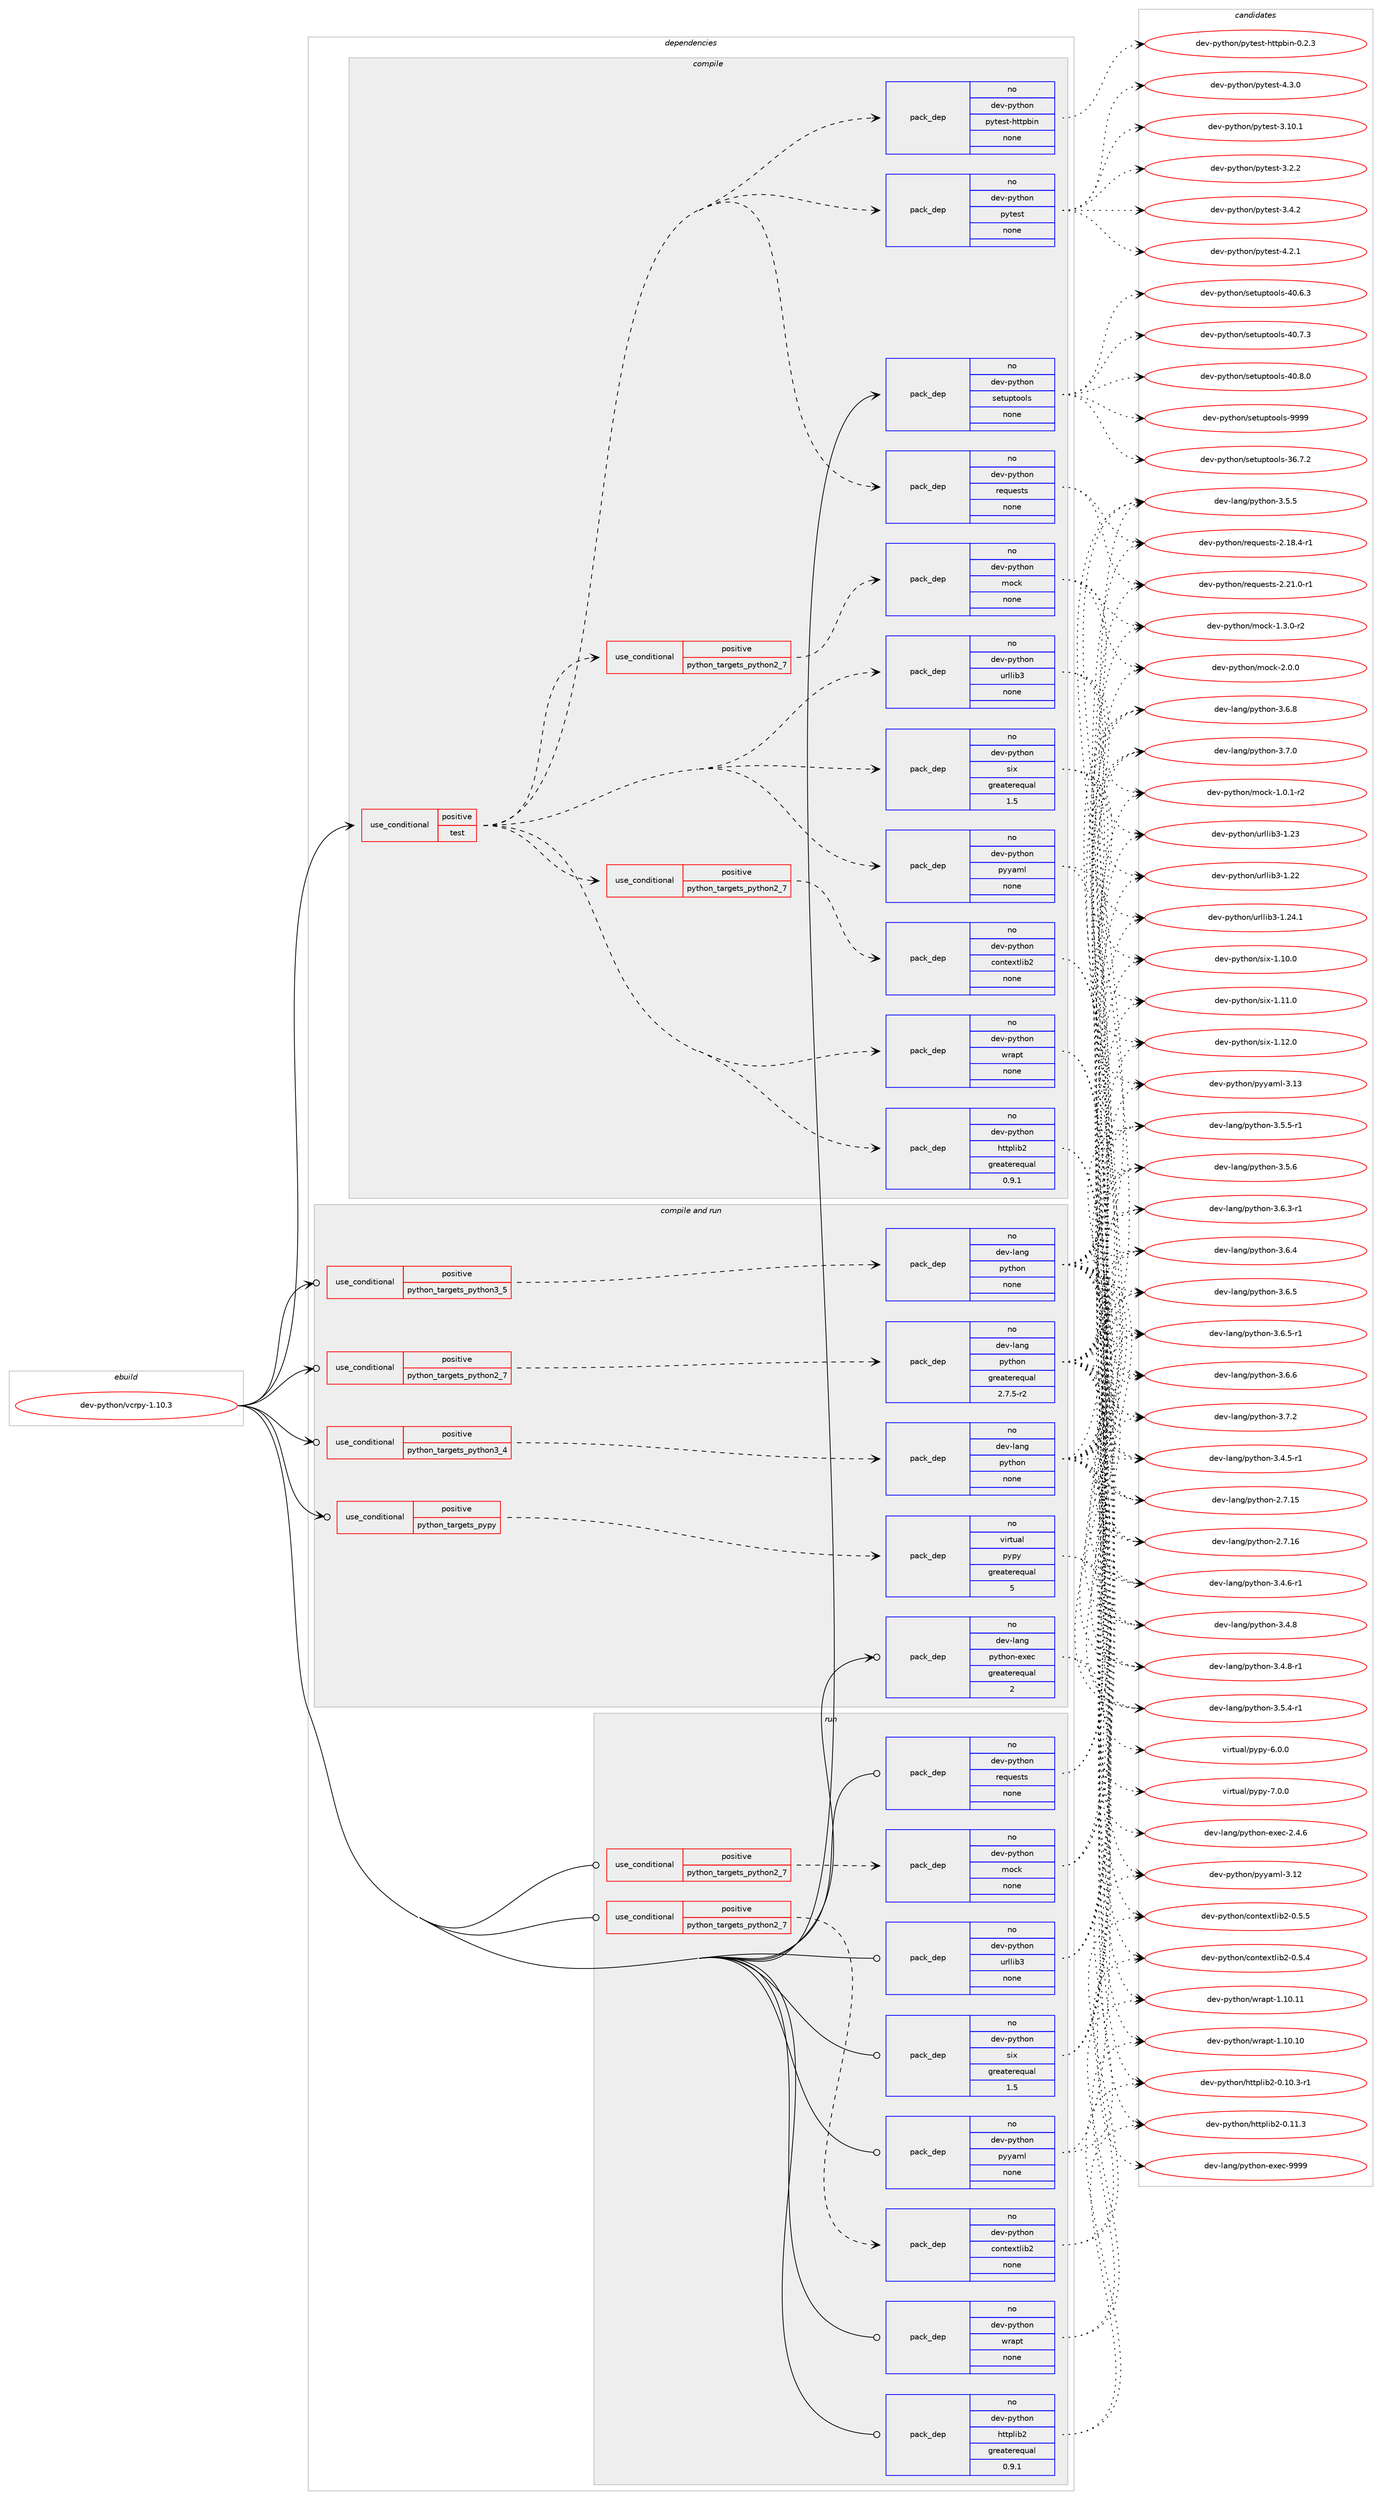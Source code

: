 digraph prolog {

# *************
# Graph options
# *************

newrank=true;
concentrate=true;
compound=true;
graph [rankdir=LR,fontname=Helvetica,fontsize=10,ranksep=1.5];#, ranksep=2.5, nodesep=0.2];
edge  [arrowhead=vee];
node  [fontname=Helvetica,fontsize=10];

# **********
# The ebuild
# **********

subgraph cluster_leftcol {
color=gray;
rank=same;
label=<<i>ebuild</i>>;
id [label="dev-python/vcrpy-1.10.3", color=red, width=4, href="../dev-python/vcrpy-1.10.3.svg"];
}

# ****************
# The dependencies
# ****************

subgraph cluster_midcol {
color=gray;
label=<<i>dependencies</i>>;
subgraph cluster_compile {
fillcolor="#eeeeee";
style=filled;
label=<<i>compile</i>>;
subgraph cond386367 {
dependency1446626 [label=<<TABLE BORDER="0" CELLBORDER="1" CELLSPACING="0" CELLPADDING="4"><TR><TD ROWSPAN="3" CELLPADDING="10">use_conditional</TD></TR><TR><TD>positive</TD></TR><TR><TD>test</TD></TR></TABLE>>, shape=none, color=red];
subgraph pack1036890 {
dependency1446627 [label=<<TABLE BORDER="0" CELLBORDER="1" CELLSPACING="0" CELLPADDING="4" WIDTH="220"><TR><TD ROWSPAN="6" CELLPADDING="30">pack_dep</TD></TR><TR><TD WIDTH="110">no</TD></TR><TR><TD>dev-python</TD></TR><TR><TD>httplib2</TD></TR><TR><TD>greaterequal</TD></TR><TR><TD>0.9.1</TD></TR></TABLE>>, shape=none, color=blue];
}
dependency1446626:e -> dependency1446627:w [weight=20,style="dashed",arrowhead="vee"];
subgraph pack1036891 {
dependency1446628 [label=<<TABLE BORDER="0" CELLBORDER="1" CELLSPACING="0" CELLPADDING="4" WIDTH="220"><TR><TD ROWSPAN="6" CELLPADDING="30">pack_dep</TD></TR><TR><TD WIDTH="110">no</TD></TR><TR><TD>dev-python</TD></TR><TR><TD>pyyaml</TD></TR><TR><TD>none</TD></TR><TR><TD></TD></TR></TABLE>>, shape=none, color=blue];
}
dependency1446626:e -> dependency1446628:w [weight=20,style="dashed",arrowhead="vee"];
subgraph pack1036892 {
dependency1446629 [label=<<TABLE BORDER="0" CELLBORDER="1" CELLSPACING="0" CELLPADDING="4" WIDTH="220"><TR><TD ROWSPAN="6" CELLPADDING="30">pack_dep</TD></TR><TR><TD WIDTH="110">no</TD></TR><TR><TD>dev-python</TD></TR><TR><TD>requests</TD></TR><TR><TD>none</TD></TR><TR><TD></TD></TR></TABLE>>, shape=none, color=blue];
}
dependency1446626:e -> dependency1446629:w [weight=20,style="dashed",arrowhead="vee"];
subgraph pack1036893 {
dependency1446630 [label=<<TABLE BORDER="0" CELLBORDER="1" CELLSPACING="0" CELLPADDING="4" WIDTH="220"><TR><TD ROWSPAN="6" CELLPADDING="30">pack_dep</TD></TR><TR><TD WIDTH="110">no</TD></TR><TR><TD>dev-python</TD></TR><TR><TD>six</TD></TR><TR><TD>greaterequal</TD></TR><TR><TD>1.5</TD></TR></TABLE>>, shape=none, color=blue];
}
dependency1446626:e -> dependency1446630:w [weight=20,style="dashed",arrowhead="vee"];
subgraph pack1036894 {
dependency1446631 [label=<<TABLE BORDER="0" CELLBORDER="1" CELLSPACING="0" CELLPADDING="4" WIDTH="220"><TR><TD ROWSPAN="6" CELLPADDING="30">pack_dep</TD></TR><TR><TD WIDTH="110">no</TD></TR><TR><TD>dev-python</TD></TR><TR><TD>urllib3</TD></TR><TR><TD>none</TD></TR><TR><TD></TD></TR></TABLE>>, shape=none, color=blue];
}
dependency1446626:e -> dependency1446631:w [weight=20,style="dashed",arrowhead="vee"];
subgraph pack1036895 {
dependency1446632 [label=<<TABLE BORDER="0" CELLBORDER="1" CELLSPACING="0" CELLPADDING="4" WIDTH="220"><TR><TD ROWSPAN="6" CELLPADDING="30">pack_dep</TD></TR><TR><TD WIDTH="110">no</TD></TR><TR><TD>dev-python</TD></TR><TR><TD>wrapt</TD></TR><TR><TD>none</TD></TR><TR><TD></TD></TR></TABLE>>, shape=none, color=blue];
}
dependency1446626:e -> dependency1446632:w [weight=20,style="dashed",arrowhead="vee"];
subgraph cond386368 {
dependency1446633 [label=<<TABLE BORDER="0" CELLBORDER="1" CELLSPACING="0" CELLPADDING="4"><TR><TD ROWSPAN="3" CELLPADDING="10">use_conditional</TD></TR><TR><TD>positive</TD></TR><TR><TD>python_targets_python2_7</TD></TR></TABLE>>, shape=none, color=red];
subgraph pack1036896 {
dependency1446634 [label=<<TABLE BORDER="0" CELLBORDER="1" CELLSPACING="0" CELLPADDING="4" WIDTH="220"><TR><TD ROWSPAN="6" CELLPADDING="30">pack_dep</TD></TR><TR><TD WIDTH="110">no</TD></TR><TR><TD>dev-python</TD></TR><TR><TD>mock</TD></TR><TR><TD>none</TD></TR><TR><TD></TD></TR></TABLE>>, shape=none, color=blue];
}
dependency1446633:e -> dependency1446634:w [weight=20,style="dashed",arrowhead="vee"];
}
dependency1446626:e -> dependency1446633:w [weight=20,style="dashed",arrowhead="vee"];
subgraph cond386369 {
dependency1446635 [label=<<TABLE BORDER="0" CELLBORDER="1" CELLSPACING="0" CELLPADDING="4"><TR><TD ROWSPAN="3" CELLPADDING="10">use_conditional</TD></TR><TR><TD>positive</TD></TR><TR><TD>python_targets_python2_7</TD></TR></TABLE>>, shape=none, color=red];
subgraph pack1036897 {
dependency1446636 [label=<<TABLE BORDER="0" CELLBORDER="1" CELLSPACING="0" CELLPADDING="4" WIDTH="220"><TR><TD ROWSPAN="6" CELLPADDING="30">pack_dep</TD></TR><TR><TD WIDTH="110">no</TD></TR><TR><TD>dev-python</TD></TR><TR><TD>contextlib2</TD></TR><TR><TD>none</TD></TR><TR><TD></TD></TR></TABLE>>, shape=none, color=blue];
}
dependency1446635:e -> dependency1446636:w [weight=20,style="dashed",arrowhead="vee"];
}
dependency1446626:e -> dependency1446635:w [weight=20,style="dashed",arrowhead="vee"];
subgraph pack1036898 {
dependency1446637 [label=<<TABLE BORDER="0" CELLBORDER="1" CELLSPACING="0" CELLPADDING="4" WIDTH="220"><TR><TD ROWSPAN="6" CELLPADDING="30">pack_dep</TD></TR><TR><TD WIDTH="110">no</TD></TR><TR><TD>dev-python</TD></TR><TR><TD>pytest</TD></TR><TR><TD>none</TD></TR><TR><TD></TD></TR></TABLE>>, shape=none, color=blue];
}
dependency1446626:e -> dependency1446637:w [weight=20,style="dashed",arrowhead="vee"];
subgraph pack1036899 {
dependency1446638 [label=<<TABLE BORDER="0" CELLBORDER="1" CELLSPACING="0" CELLPADDING="4" WIDTH="220"><TR><TD ROWSPAN="6" CELLPADDING="30">pack_dep</TD></TR><TR><TD WIDTH="110">no</TD></TR><TR><TD>dev-python</TD></TR><TR><TD>pytest-httpbin</TD></TR><TR><TD>none</TD></TR><TR><TD></TD></TR></TABLE>>, shape=none, color=blue];
}
dependency1446626:e -> dependency1446638:w [weight=20,style="dashed",arrowhead="vee"];
}
id:e -> dependency1446626:w [weight=20,style="solid",arrowhead="vee"];
subgraph pack1036900 {
dependency1446639 [label=<<TABLE BORDER="0" CELLBORDER="1" CELLSPACING="0" CELLPADDING="4" WIDTH="220"><TR><TD ROWSPAN="6" CELLPADDING="30">pack_dep</TD></TR><TR><TD WIDTH="110">no</TD></TR><TR><TD>dev-python</TD></TR><TR><TD>setuptools</TD></TR><TR><TD>none</TD></TR><TR><TD></TD></TR></TABLE>>, shape=none, color=blue];
}
id:e -> dependency1446639:w [weight=20,style="solid",arrowhead="vee"];
}
subgraph cluster_compileandrun {
fillcolor="#eeeeee";
style=filled;
label=<<i>compile and run</i>>;
subgraph cond386370 {
dependency1446640 [label=<<TABLE BORDER="0" CELLBORDER="1" CELLSPACING="0" CELLPADDING="4"><TR><TD ROWSPAN="3" CELLPADDING="10">use_conditional</TD></TR><TR><TD>positive</TD></TR><TR><TD>python_targets_pypy</TD></TR></TABLE>>, shape=none, color=red];
subgraph pack1036901 {
dependency1446641 [label=<<TABLE BORDER="0" CELLBORDER="1" CELLSPACING="0" CELLPADDING="4" WIDTH="220"><TR><TD ROWSPAN="6" CELLPADDING="30">pack_dep</TD></TR><TR><TD WIDTH="110">no</TD></TR><TR><TD>virtual</TD></TR><TR><TD>pypy</TD></TR><TR><TD>greaterequal</TD></TR><TR><TD>5</TD></TR></TABLE>>, shape=none, color=blue];
}
dependency1446640:e -> dependency1446641:w [weight=20,style="dashed",arrowhead="vee"];
}
id:e -> dependency1446640:w [weight=20,style="solid",arrowhead="odotvee"];
subgraph cond386371 {
dependency1446642 [label=<<TABLE BORDER="0" CELLBORDER="1" CELLSPACING="0" CELLPADDING="4"><TR><TD ROWSPAN="3" CELLPADDING="10">use_conditional</TD></TR><TR><TD>positive</TD></TR><TR><TD>python_targets_python2_7</TD></TR></TABLE>>, shape=none, color=red];
subgraph pack1036902 {
dependency1446643 [label=<<TABLE BORDER="0" CELLBORDER="1" CELLSPACING="0" CELLPADDING="4" WIDTH="220"><TR><TD ROWSPAN="6" CELLPADDING="30">pack_dep</TD></TR><TR><TD WIDTH="110">no</TD></TR><TR><TD>dev-lang</TD></TR><TR><TD>python</TD></TR><TR><TD>greaterequal</TD></TR><TR><TD>2.7.5-r2</TD></TR></TABLE>>, shape=none, color=blue];
}
dependency1446642:e -> dependency1446643:w [weight=20,style="dashed",arrowhead="vee"];
}
id:e -> dependency1446642:w [weight=20,style="solid",arrowhead="odotvee"];
subgraph cond386372 {
dependency1446644 [label=<<TABLE BORDER="0" CELLBORDER="1" CELLSPACING="0" CELLPADDING="4"><TR><TD ROWSPAN="3" CELLPADDING="10">use_conditional</TD></TR><TR><TD>positive</TD></TR><TR><TD>python_targets_python3_4</TD></TR></TABLE>>, shape=none, color=red];
subgraph pack1036903 {
dependency1446645 [label=<<TABLE BORDER="0" CELLBORDER="1" CELLSPACING="0" CELLPADDING="4" WIDTH="220"><TR><TD ROWSPAN="6" CELLPADDING="30">pack_dep</TD></TR><TR><TD WIDTH="110">no</TD></TR><TR><TD>dev-lang</TD></TR><TR><TD>python</TD></TR><TR><TD>none</TD></TR><TR><TD></TD></TR></TABLE>>, shape=none, color=blue];
}
dependency1446644:e -> dependency1446645:w [weight=20,style="dashed",arrowhead="vee"];
}
id:e -> dependency1446644:w [weight=20,style="solid",arrowhead="odotvee"];
subgraph cond386373 {
dependency1446646 [label=<<TABLE BORDER="0" CELLBORDER="1" CELLSPACING="0" CELLPADDING="4"><TR><TD ROWSPAN="3" CELLPADDING="10">use_conditional</TD></TR><TR><TD>positive</TD></TR><TR><TD>python_targets_python3_5</TD></TR></TABLE>>, shape=none, color=red];
subgraph pack1036904 {
dependency1446647 [label=<<TABLE BORDER="0" CELLBORDER="1" CELLSPACING="0" CELLPADDING="4" WIDTH="220"><TR><TD ROWSPAN="6" CELLPADDING="30">pack_dep</TD></TR><TR><TD WIDTH="110">no</TD></TR><TR><TD>dev-lang</TD></TR><TR><TD>python</TD></TR><TR><TD>none</TD></TR><TR><TD></TD></TR></TABLE>>, shape=none, color=blue];
}
dependency1446646:e -> dependency1446647:w [weight=20,style="dashed",arrowhead="vee"];
}
id:e -> dependency1446646:w [weight=20,style="solid",arrowhead="odotvee"];
subgraph pack1036905 {
dependency1446648 [label=<<TABLE BORDER="0" CELLBORDER="1" CELLSPACING="0" CELLPADDING="4" WIDTH="220"><TR><TD ROWSPAN="6" CELLPADDING="30">pack_dep</TD></TR><TR><TD WIDTH="110">no</TD></TR><TR><TD>dev-lang</TD></TR><TR><TD>python-exec</TD></TR><TR><TD>greaterequal</TD></TR><TR><TD>2</TD></TR></TABLE>>, shape=none, color=blue];
}
id:e -> dependency1446648:w [weight=20,style="solid",arrowhead="odotvee"];
}
subgraph cluster_run {
fillcolor="#eeeeee";
style=filled;
label=<<i>run</i>>;
subgraph cond386374 {
dependency1446649 [label=<<TABLE BORDER="0" CELLBORDER="1" CELLSPACING="0" CELLPADDING="4"><TR><TD ROWSPAN="3" CELLPADDING="10">use_conditional</TD></TR><TR><TD>positive</TD></TR><TR><TD>python_targets_python2_7</TD></TR></TABLE>>, shape=none, color=red];
subgraph pack1036906 {
dependency1446650 [label=<<TABLE BORDER="0" CELLBORDER="1" CELLSPACING="0" CELLPADDING="4" WIDTH="220"><TR><TD ROWSPAN="6" CELLPADDING="30">pack_dep</TD></TR><TR><TD WIDTH="110">no</TD></TR><TR><TD>dev-python</TD></TR><TR><TD>contextlib2</TD></TR><TR><TD>none</TD></TR><TR><TD></TD></TR></TABLE>>, shape=none, color=blue];
}
dependency1446649:e -> dependency1446650:w [weight=20,style="dashed",arrowhead="vee"];
}
id:e -> dependency1446649:w [weight=20,style="solid",arrowhead="odot"];
subgraph cond386375 {
dependency1446651 [label=<<TABLE BORDER="0" CELLBORDER="1" CELLSPACING="0" CELLPADDING="4"><TR><TD ROWSPAN="3" CELLPADDING="10">use_conditional</TD></TR><TR><TD>positive</TD></TR><TR><TD>python_targets_python2_7</TD></TR></TABLE>>, shape=none, color=red];
subgraph pack1036907 {
dependency1446652 [label=<<TABLE BORDER="0" CELLBORDER="1" CELLSPACING="0" CELLPADDING="4" WIDTH="220"><TR><TD ROWSPAN="6" CELLPADDING="30">pack_dep</TD></TR><TR><TD WIDTH="110">no</TD></TR><TR><TD>dev-python</TD></TR><TR><TD>mock</TD></TR><TR><TD>none</TD></TR><TR><TD></TD></TR></TABLE>>, shape=none, color=blue];
}
dependency1446651:e -> dependency1446652:w [weight=20,style="dashed",arrowhead="vee"];
}
id:e -> dependency1446651:w [weight=20,style="solid",arrowhead="odot"];
subgraph pack1036908 {
dependency1446653 [label=<<TABLE BORDER="0" CELLBORDER="1" CELLSPACING="0" CELLPADDING="4" WIDTH="220"><TR><TD ROWSPAN="6" CELLPADDING="30">pack_dep</TD></TR><TR><TD WIDTH="110">no</TD></TR><TR><TD>dev-python</TD></TR><TR><TD>httplib2</TD></TR><TR><TD>greaterequal</TD></TR><TR><TD>0.9.1</TD></TR></TABLE>>, shape=none, color=blue];
}
id:e -> dependency1446653:w [weight=20,style="solid",arrowhead="odot"];
subgraph pack1036909 {
dependency1446654 [label=<<TABLE BORDER="0" CELLBORDER="1" CELLSPACING="0" CELLPADDING="4" WIDTH="220"><TR><TD ROWSPAN="6" CELLPADDING="30">pack_dep</TD></TR><TR><TD WIDTH="110">no</TD></TR><TR><TD>dev-python</TD></TR><TR><TD>pyyaml</TD></TR><TR><TD>none</TD></TR><TR><TD></TD></TR></TABLE>>, shape=none, color=blue];
}
id:e -> dependency1446654:w [weight=20,style="solid",arrowhead="odot"];
subgraph pack1036910 {
dependency1446655 [label=<<TABLE BORDER="0" CELLBORDER="1" CELLSPACING="0" CELLPADDING="4" WIDTH="220"><TR><TD ROWSPAN="6" CELLPADDING="30">pack_dep</TD></TR><TR><TD WIDTH="110">no</TD></TR><TR><TD>dev-python</TD></TR><TR><TD>requests</TD></TR><TR><TD>none</TD></TR><TR><TD></TD></TR></TABLE>>, shape=none, color=blue];
}
id:e -> dependency1446655:w [weight=20,style="solid",arrowhead="odot"];
subgraph pack1036911 {
dependency1446656 [label=<<TABLE BORDER="0" CELLBORDER="1" CELLSPACING="0" CELLPADDING="4" WIDTH="220"><TR><TD ROWSPAN="6" CELLPADDING="30">pack_dep</TD></TR><TR><TD WIDTH="110">no</TD></TR><TR><TD>dev-python</TD></TR><TR><TD>six</TD></TR><TR><TD>greaterequal</TD></TR><TR><TD>1.5</TD></TR></TABLE>>, shape=none, color=blue];
}
id:e -> dependency1446656:w [weight=20,style="solid",arrowhead="odot"];
subgraph pack1036912 {
dependency1446657 [label=<<TABLE BORDER="0" CELLBORDER="1" CELLSPACING="0" CELLPADDING="4" WIDTH="220"><TR><TD ROWSPAN="6" CELLPADDING="30">pack_dep</TD></TR><TR><TD WIDTH="110">no</TD></TR><TR><TD>dev-python</TD></TR><TR><TD>urllib3</TD></TR><TR><TD>none</TD></TR><TR><TD></TD></TR></TABLE>>, shape=none, color=blue];
}
id:e -> dependency1446657:w [weight=20,style="solid",arrowhead="odot"];
subgraph pack1036913 {
dependency1446658 [label=<<TABLE BORDER="0" CELLBORDER="1" CELLSPACING="0" CELLPADDING="4" WIDTH="220"><TR><TD ROWSPAN="6" CELLPADDING="30">pack_dep</TD></TR><TR><TD WIDTH="110">no</TD></TR><TR><TD>dev-python</TD></TR><TR><TD>wrapt</TD></TR><TR><TD>none</TD></TR><TR><TD></TD></TR></TABLE>>, shape=none, color=blue];
}
id:e -> dependency1446658:w [weight=20,style="solid",arrowhead="odot"];
}
}

# **************
# The candidates
# **************

subgraph cluster_choices {
rank=same;
color=gray;
label=<<i>candidates</i>>;

subgraph choice1036890 {
color=black;
nodesep=1;
choice10010111845112121116104111110471041161161121081059850454846494846514511449 [label="dev-python/httplib2-0.10.3-r1", color=red, width=4,href="../dev-python/httplib2-0.10.3-r1.svg"];
choice1001011184511212111610411111047104116116112108105985045484649494651 [label="dev-python/httplib2-0.11.3", color=red, width=4,href="../dev-python/httplib2-0.11.3.svg"];
dependency1446627:e -> choice10010111845112121116104111110471041161161121081059850454846494846514511449:w [style=dotted,weight="100"];
dependency1446627:e -> choice1001011184511212111610411111047104116116112108105985045484649494651:w [style=dotted,weight="100"];
}
subgraph choice1036891 {
color=black;
nodesep=1;
choice1001011184511212111610411111047112121121971091084551464950 [label="dev-python/pyyaml-3.12", color=red, width=4,href="../dev-python/pyyaml-3.12.svg"];
choice1001011184511212111610411111047112121121971091084551464951 [label="dev-python/pyyaml-3.13", color=red, width=4,href="../dev-python/pyyaml-3.13.svg"];
dependency1446628:e -> choice1001011184511212111610411111047112121121971091084551464950:w [style=dotted,weight="100"];
dependency1446628:e -> choice1001011184511212111610411111047112121121971091084551464951:w [style=dotted,weight="100"];
}
subgraph choice1036892 {
color=black;
nodesep=1;
choice1001011184511212111610411111047114101113117101115116115455046495646524511449 [label="dev-python/requests-2.18.4-r1", color=red, width=4,href="../dev-python/requests-2.18.4-r1.svg"];
choice1001011184511212111610411111047114101113117101115116115455046504946484511449 [label="dev-python/requests-2.21.0-r1", color=red, width=4,href="../dev-python/requests-2.21.0-r1.svg"];
dependency1446629:e -> choice1001011184511212111610411111047114101113117101115116115455046495646524511449:w [style=dotted,weight="100"];
dependency1446629:e -> choice1001011184511212111610411111047114101113117101115116115455046504946484511449:w [style=dotted,weight="100"];
}
subgraph choice1036893 {
color=black;
nodesep=1;
choice100101118451121211161041111104711510512045494649484648 [label="dev-python/six-1.10.0", color=red, width=4,href="../dev-python/six-1.10.0.svg"];
choice100101118451121211161041111104711510512045494649494648 [label="dev-python/six-1.11.0", color=red, width=4,href="../dev-python/six-1.11.0.svg"];
choice100101118451121211161041111104711510512045494649504648 [label="dev-python/six-1.12.0", color=red, width=4,href="../dev-python/six-1.12.0.svg"];
dependency1446630:e -> choice100101118451121211161041111104711510512045494649484648:w [style=dotted,weight="100"];
dependency1446630:e -> choice100101118451121211161041111104711510512045494649494648:w [style=dotted,weight="100"];
dependency1446630:e -> choice100101118451121211161041111104711510512045494649504648:w [style=dotted,weight="100"];
}
subgraph choice1036894 {
color=black;
nodesep=1;
choice100101118451121211161041111104711711410810810598514549465050 [label="dev-python/urllib3-1.22", color=red, width=4,href="../dev-python/urllib3-1.22.svg"];
choice100101118451121211161041111104711711410810810598514549465051 [label="dev-python/urllib3-1.23", color=red, width=4,href="../dev-python/urllib3-1.23.svg"];
choice1001011184511212111610411111047117114108108105985145494650524649 [label="dev-python/urllib3-1.24.1", color=red, width=4,href="../dev-python/urllib3-1.24.1.svg"];
dependency1446631:e -> choice100101118451121211161041111104711711410810810598514549465050:w [style=dotted,weight="100"];
dependency1446631:e -> choice100101118451121211161041111104711711410810810598514549465051:w [style=dotted,weight="100"];
dependency1446631:e -> choice1001011184511212111610411111047117114108108105985145494650524649:w [style=dotted,weight="100"];
}
subgraph choice1036895 {
color=black;
nodesep=1;
choice1001011184511212111610411111047119114971121164549464948464948 [label="dev-python/wrapt-1.10.10", color=red, width=4,href="../dev-python/wrapt-1.10.10.svg"];
choice1001011184511212111610411111047119114971121164549464948464949 [label="dev-python/wrapt-1.10.11", color=red, width=4,href="../dev-python/wrapt-1.10.11.svg"];
dependency1446632:e -> choice1001011184511212111610411111047119114971121164549464948464948:w [style=dotted,weight="100"];
dependency1446632:e -> choice1001011184511212111610411111047119114971121164549464948464949:w [style=dotted,weight="100"];
}
subgraph choice1036896 {
color=black;
nodesep=1;
choice1001011184511212111610411111047109111991074549464846494511450 [label="dev-python/mock-1.0.1-r2", color=red, width=4,href="../dev-python/mock-1.0.1-r2.svg"];
choice1001011184511212111610411111047109111991074549465146484511450 [label="dev-python/mock-1.3.0-r2", color=red, width=4,href="../dev-python/mock-1.3.0-r2.svg"];
choice100101118451121211161041111104710911199107455046484648 [label="dev-python/mock-2.0.0", color=red, width=4,href="../dev-python/mock-2.0.0.svg"];
dependency1446634:e -> choice1001011184511212111610411111047109111991074549464846494511450:w [style=dotted,weight="100"];
dependency1446634:e -> choice1001011184511212111610411111047109111991074549465146484511450:w [style=dotted,weight="100"];
dependency1446634:e -> choice100101118451121211161041111104710911199107455046484648:w [style=dotted,weight="100"];
}
subgraph choice1036897 {
color=black;
nodesep=1;
choice1001011184511212111610411111047991111101161011201161081059850454846534652 [label="dev-python/contextlib2-0.5.4", color=red, width=4,href="../dev-python/contextlib2-0.5.4.svg"];
choice1001011184511212111610411111047991111101161011201161081059850454846534653 [label="dev-python/contextlib2-0.5.5", color=red, width=4,href="../dev-python/contextlib2-0.5.5.svg"];
dependency1446636:e -> choice1001011184511212111610411111047991111101161011201161081059850454846534652:w [style=dotted,weight="100"];
dependency1446636:e -> choice1001011184511212111610411111047991111101161011201161081059850454846534653:w [style=dotted,weight="100"];
}
subgraph choice1036898 {
color=black;
nodesep=1;
choice100101118451121211161041111104711212111610111511645514649484649 [label="dev-python/pytest-3.10.1", color=red, width=4,href="../dev-python/pytest-3.10.1.svg"];
choice1001011184511212111610411111047112121116101115116455146504650 [label="dev-python/pytest-3.2.2", color=red, width=4,href="../dev-python/pytest-3.2.2.svg"];
choice1001011184511212111610411111047112121116101115116455146524650 [label="dev-python/pytest-3.4.2", color=red, width=4,href="../dev-python/pytest-3.4.2.svg"];
choice1001011184511212111610411111047112121116101115116455246504649 [label="dev-python/pytest-4.2.1", color=red, width=4,href="../dev-python/pytest-4.2.1.svg"];
choice1001011184511212111610411111047112121116101115116455246514648 [label="dev-python/pytest-4.3.0", color=red, width=4,href="../dev-python/pytest-4.3.0.svg"];
dependency1446637:e -> choice100101118451121211161041111104711212111610111511645514649484649:w [style=dotted,weight="100"];
dependency1446637:e -> choice1001011184511212111610411111047112121116101115116455146504650:w [style=dotted,weight="100"];
dependency1446637:e -> choice1001011184511212111610411111047112121116101115116455146524650:w [style=dotted,weight="100"];
dependency1446637:e -> choice1001011184511212111610411111047112121116101115116455246504649:w [style=dotted,weight="100"];
dependency1446637:e -> choice1001011184511212111610411111047112121116101115116455246514648:w [style=dotted,weight="100"];
}
subgraph choice1036899 {
color=black;
nodesep=1;
choice10010111845112121116104111110471121211161011151164510411611611298105110454846504651 [label="dev-python/pytest-httpbin-0.2.3", color=red, width=4,href="../dev-python/pytest-httpbin-0.2.3.svg"];
dependency1446638:e -> choice10010111845112121116104111110471121211161011151164510411611611298105110454846504651:w [style=dotted,weight="100"];
}
subgraph choice1036900 {
color=black;
nodesep=1;
choice100101118451121211161041111104711510111611711211611111110811545515446554650 [label="dev-python/setuptools-36.7.2", color=red, width=4,href="../dev-python/setuptools-36.7.2.svg"];
choice100101118451121211161041111104711510111611711211611111110811545524846544651 [label="dev-python/setuptools-40.6.3", color=red, width=4,href="../dev-python/setuptools-40.6.3.svg"];
choice100101118451121211161041111104711510111611711211611111110811545524846554651 [label="dev-python/setuptools-40.7.3", color=red, width=4,href="../dev-python/setuptools-40.7.3.svg"];
choice100101118451121211161041111104711510111611711211611111110811545524846564648 [label="dev-python/setuptools-40.8.0", color=red, width=4,href="../dev-python/setuptools-40.8.0.svg"];
choice10010111845112121116104111110471151011161171121161111111081154557575757 [label="dev-python/setuptools-9999", color=red, width=4,href="../dev-python/setuptools-9999.svg"];
dependency1446639:e -> choice100101118451121211161041111104711510111611711211611111110811545515446554650:w [style=dotted,weight="100"];
dependency1446639:e -> choice100101118451121211161041111104711510111611711211611111110811545524846544651:w [style=dotted,weight="100"];
dependency1446639:e -> choice100101118451121211161041111104711510111611711211611111110811545524846554651:w [style=dotted,weight="100"];
dependency1446639:e -> choice100101118451121211161041111104711510111611711211611111110811545524846564648:w [style=dotted,weight="100"];
dependency1446639:e -> choice10010111845112121116104111110471151011161171121161111111081154557575757:w [style=dotted,weight="100"];
}
subgraph choice1036901 {
color=black;
nodesep=1;
choice1181051141161179710847112121112121455446484648 [label="virtual/pypy-6.0.0", color=red, width=4,href="../virtual/pypy-6.0.0.svg"];
choice1181051141161179710847112121112121455546484648 [label="virtual/pypy-7.0.0", color=red, width=4,href="../virtual/pypy-7.0.0.svg"];
dependency1446641:e -> choice1181051141161179710847112121112121455446484648:w [style=dotted,weight="100"];
dependency1446641:e -> choice1181051141161179710847112121112121455546484648:w [style=dotted,weight="100"];
}
subgraph choice1036902 {
color=black;
nodesep=1;
choice10010111845108971101034711212111610411111045504655464953 [label="dev-lang/python-2.7.15", color=red, width=4,href="../dev-lang/python-2.7.15.svg"];
choice10010111845108971101034711212111610411111045504655464954 [label="dev-lang/python-2.7.16", color=red, width=4,href="../dev-lang/python-2.7.16.svg"];
choice1001011184510897110103471121211161041111104551465246534511449 [label="dev-lang/python-3.4.5-r1", color=red, width=4,href="../dev-lang/python-3.4.5-r1.svg"];
choice1001011184510897110103471121211161041111104551465246544511449 [label="dev-lang/python-3.4.6-r1", color=red, width=4,href="../dev-lang/python-3.4.6-r1.svg"];
choice100101118451089711010347112121116104111110455146524656 [label="dev-lang/python-3.4.8", color=red, width=4,href="../dev-lang/python-3.4.8.svg"];
choice1001011184510897110103471121211161041111104551465246564511449 [label="dev-lang/python-3.4.8-r1", color=red, width=4,href="../dev-lang/python-3.4.8-r1.svg"];
choice1001011184510897110103471121211161041111104551465346524511449 [label="dev-lang/python-3.5.4-r1", color=red, width=4,href="../dev-lang/python-3.5.4-r1.svg"];
choice100101118451089711010347112121116104111110455146534653 [label="dev-lang/python-3.5.5", color=red, width=4,href="../dev-lang/python-3.5.5.svg"];
choice1001011184510897110103471121211161041111104551465346534511449 [label="dev-lang/python-3.5.5-r1", color=red, width=4,href="../dev-lang/python-3.5.5-r1.svg"];
choice100101118451089711010347112121116104111110455146534654 [label="dev-lang/python-3.5.6", color=red, width=4,href="../dev-lang/python-3.5.6.svg"];
choice1001011184510897110103471121211161041111104551465446514511449 [label="dev-lang/python-3.6.3-r1", color=red, width=4,href="../dev-lang/python-3.6.3-r1.svg"];
choice100101118451089711010347112121116104111110455146544652 [label="dev-lang/python-3.6.4", color=red, width=4,href="../dev-lang/python-3.6.4.svg"];
choice100101118451089711010347112121116104111110455146544653 [label="dev-lang/python-3.6.5", color=red, width=4,href="../dev-lang/python-3.6.5.svg"];
choice1001011184510897110103471121211161041111104551465446534511449 [label="dev-lang/python-3.6.5-r1", color=red, width=4,href="../dev-lang/python-3.6.5-r1.svg"];
choice100101118451089711010347112121116104111110455146544654 [label="dev-lang/python-3.6.6", color=red, width=4,href="../dev-lang/python-3.6.6.svg"];
choice100101118451089711010347112121116104111110455146544656 [label="dev-lang/python-3.6.8", color=red, width=4,href="../dev-lang/python-3.6.8.svg"];
choice100101118451089711010347112121116104111110455146554648 [label="dev-lang/python-3.7.0", color=red, width=4,href="../dev-lang/python-3.7.0.svg"];
choice100101118451089711010347112121116104111110455146554650 [label="dev-lang/python-3.7.2", color=red, width=4,href="../dev-lang/python-3.7.2.svg"];
dependency1446643:e -> choice10010111845108971101034711212111610411111045504655464953:w [style=dotted,weight="100"];
dependency1446643:e -> choice10010111845108971101034711212111610411111045504655464954:w [style=dotted,weight="100"];
dependency1446643:e -> choice1001011184510897110103471121211161041111104551465246534511449:w [style=dotted,weight="100"];
dependency1446643:e -> choice1001011184510897110103471121211161041111104551465246544511449:w [style=dotted,weight="100"];
dependency1446643:e -> choice100101118451089711010347112121116104111110455146524656:w [style=dotted,weight="100"];
dependency1446643:e -> choice1001011184510897110103471121211161041111104551465246564511449:w [style=dotted,weight="100"];
dependency1446643:e -> choice1001011184510897110103471121211161041111104551465346524511449:w [style=dotted,weight="100"];
dependency1446643:e -> choice100101118451089711010347112121116104111110455146534653:w [style=dotted,weight="100"];
dependency1446643:e -> choice1001011184510897110103471121211161041111104551465346534511449:w [style=dotted,weight="100"];
dependency1446643:e -> choice100101118451089711010347112121116104111110455146534654:w [style=dotted,weight="100"];
dependency1446643:e -> choice1001011184510897110103471121211161041111104551465446514511449:w [style=dotted,weight="100"];
dependency1446643:e -> choice100101118451089711010347112121116104111110455146544652:w [style=dotted,weight="100"];
dependency1446643:e -> choice100101118451089711010347112121116104111110455146544653:w [style=dotted,weight="100"];
dependency1446643:e -> choice1001011184510897110103471121211161041111104551465446534511449:w [style=dotted,weight="100"];
dependency1446643:e -> choice100101118451089711010347112121116104111110455146544654:w [style=dotted,weight="100"];
dependency1446643:e -> choice100101118451089711010347112121116104111110455146544656:w [style=dotted,weight="100"];
dependency1446643:e -> choice100101118451089711010347112121116104111110455146554648:w [style=dotted,weight="100"];
dependency1446643:e -> choice100101118451089711010347112121116104111110455146554650:w [style=dotted,weight="100"];
}
subgraph choice1036903 {
color=black;
nodesep=1;
choice10010111845108971101034711212111610411111045504655464953 [label="dev-lang/python-2.7.15", color=red, width=4,href="../dev-lang/python-2.7.15.svg"];
choice10010111845108971101034711212111610411111045504655464954 [label="dev-lang/python-2.7.16", color=red, width=4,href="../dev-lang/python-2.7.16.svg"];
choice1001011184510897110103471121211161041111104551465246534511449 [label="dev-lang/python-3.4.5-r1", color=red, width=4,href="../dev-lang/python-3.4.5-r1.svg"];
choice1001011184510897110103471121211161041111104551465246544511449 [label="dev-lang/python-3.4.6-r1", color=red, width=4,href="../dev-lang/python-3.4.6-r1.svg"];
choice100101118451089711010347112121116104111110455146524656 [label="dev-lang/python-3.4.8", color=red, width=4,href="../dev-lang/python-3.4.8.svg"];
choice1001011184510897110103471121211161041111104551465246564511449 [label="dev-lang/python-3.4.8-r1", color=red, width=4,href="../dev-lang/python-3.4.8-r1.svg"];
choice1001011184510897110103471121211161041111104551465346524511449 [label="dev-lang/python-3.5.4-r1", color=red, width=4,href="../dev-lang/python-3.5.4-r1.svg"];
choice100101118451089711010347112121116104111110455146534653 [label="dev-lang/python-3.5.5", color=red, width=4,href="../dev-lang/python-3.5.5.svg"];
choice1001011184510897110103471121211161041111104551465346534511449 [label="dev-lang/python-3.5.5-r1", color=red, width=4,href="../dev-lang/python-3.5.5-r1.svg"];
choice100101118451089711010347112121116104111110455146534654 [label="dev-lang/python-3.5.6", color=red, width=4,href="../dev-lang/python-3.5.6.svg"];
choice1001011184510897110103471121211161041111104551465446514511449 [label="dev-lang/python-3.6.3-r1", color=red, width=4,href="../dev-lang/python-3.6.3-r1.svg"];
choice100101118451089711010347112121116104111110455146544652 [label="dev-lang/python-3.6.4", color=red, width=4,href="../dev-lang/python-3.6.4.svg"];
choice100101118451089711010347112121116104111110455146544653 [label="dev-lang/python-3.6.5", color=red, width=4,href="../dev-lang/python-3.6.5.svg"];
choice1001011184510897110103471121211161041111104551465446534511449 [label="dev-lang/python-3.6.5-r1", color=red, width=4,href="../dev-lang/python-3.6.5-r1.svg"];
choice100101118451089711010347112121116104111110455146544654 [label="dev-lang/python-3.6.6", color=red, width=4,href="../dev-lang/python-3.6.6.svg"];
choice100101118451089711010347112121116104111110455146544656 [label="dev-lang/python-3.6.8", color=red, width=4,href="../dev-lang/python-3.6.8.svg"];
choice100101118451089711010347112121116104111110455146554648 [label="dev-lang/python-3.7.0", color=red, width=4,href="../dev-lang/python-3.7.0.svg"];
choice100101118451089711010347112121116104111110455146554650 [label="dev-lang/python-3.7.2", color=red, width=4,href="../dev-lang/python-3.7.2.svg"];
dependency1446645:e -> choice10010111845108971101034711212111610411111045504655464953:w [style=dotted,weight="100"];
dependency1446645:e -> choice10010111845108971101034711212111610411111045504655464954:w [style=dotted,weight="100"];
dependency1446645:e -> choice1001011184510897110103471121211161041111104551465246534511449:w [style=dotted,weight="100"];
dependency1446645:e -> choice1001011184510897110103471121211161041111104551465246544511449:w [style=dotted,weight="100"];
dependency1446645:e -> choice100101118451089711010347112121116104111110455146524656:w [style=dotted,weight="100"];
dependency1446645:e -> choice1001011184510897110103471121211161041111104551465246564511449:w [style=dotted,weight="100"];
dependency1446645:e -> choice1001011184510897110103471121211161041111104551465346524511449:w [style=dotted,weight="100"];
dependency1446645:e -> choice100101118451089711010347112121116104111110455146534653:w [style=dotted,weight="100"];
dependency1446645:e -> choice1001011184510897110103471121211161041111104551465346534511449:w [style=dotted,weight="100"];
dependency1446645:e -> choice100101118451089711010347112121116104111110455146534654:w [style=dotted,weight="100"];
dependency1446645:e -> choice1001011184510897110103471121211161041111104551465446514511449:w [style=dotted,weight="100"];
dependency1446645:e -> choice100101118451089711010347112121116104111110455146544652:w [style=dotted,weight="100"];
dependency1446645:e -> choice100101118451089711010347112121116104111110455146544653:w [style=dotted,weight="100"];
dependency1446645:e -> choice1001011184510897110103471121211161041111104551465446534511449:w [style=dotted,weight="100"];
dependency1446645:e -> choice100101118451089711010347112121116104111110455146544654:w [style=dotted,weight="100"];
dependency1446645:e -> choice100101118451089711010347112121116104111110455146544656:w [style=dotted,weight="100"];
dependency1446645:e -> choice100101118451089711010347112121116104111110455146554648:w [style=dotted,weight="100"];
dependency1446645:e -> choice100101118451089711010347112121116104111110455146554650:w [style=dotted,weight="100"];
}
subgraph choice1036904 {
color=black;
nodesep=1;
choice10010111845108971101034711212111610411111045504655464953 [label="dev-lang/python-2.7.15", color=red, width=4,href="../dev-lang/python-2.7.15.svg"];
choice10010111845108971101034711212111610411111045504655464954 [label="dev-lang/python-2.7.16", color=red, width=4,href="../dev-lang/python-2.7.16.svg"];
choice1001011184510897110103471121211161041111104551465246534511449 [label="dev-lang/python-3.4.5-r1", color=red, width=4,href="../dev-lang/python-3.4.5-r1.svg"];
choice1001011184510897110103471121211161041111104551465246544511449 [label="dev-lang/python-3.4.6-r1", color=red, width=4,href="../dev-lang/python-3.4.6-r1.svg"];
choice100101118451089711010347112121116104111110455146524656 [label="dev-lang/python-3.4.8", color=red, width=4,href="../dev-lang/python-3.4.8.svg"];
choice1001011184510897110103471121211161041111104551465246564511449 [label="dev-lang/python-3.4.8-r1", color=red, width=4,href="../dev-lang/python-3.4.8-r1.svg"];
choice1001011184510897110103471121211161041111104551465346524511449 [label="dev-lang/python-3.5.4-r1", color=red, width=4,href="../dev-lang/python-3.5.4-r1.svg"];
choice100101118451089711010347112121116104111110455146534653 [label="dev-lang/python-3.5.5", color=red, width=4,href="../dev-lang/python-3.5.5.svg"];
choice1001011184510897110103471121211161041111104551465346534511449 [label="dev-lang/python-3.5.5-r1", color=red, width=4,href="../dev-lang/python-3.5.5-r1.svg"];
choice100101118451089711010347112121116104111110455146534654 [label="dev-lang/python-3.5.6", color=red, width=4,href="../dev-lang/python-3.5.6.svg"];
choice1001011184510897110103471121211161041111104551465446514511449 [label="dev-lang/python-3.6.3-r1", color=red, width=4,href="../dev-lang/python-3.6.3-r1.svg"];
choice100101118451089711010347112121116104111110455146544652 [label="dev-lang/python-3.6.4", color=red, width=4,href="../dev-lang/python-3.6.4.svg"];
choice100101118451089711010347112121116104111110455146544653 [label="dev-lang/python-3.6.5", color=red, width=4,href="../dev-lang/python-3.6.5.svg"];
choice1001011184510897110103471121211161041111104551465446534511449 [label="dev-lang/python-3.6.5-r1", color=red, width=4,href="../dev-lang/python-3.6.5-r1.svg"];
choice100101118451089711010347112121116104111110455146544654 [label="dev-lang/python-3.6.6", color=red, width=4,href="../dev-lang/python-3.6.6.svg"];
choice100101118451089711010347112121116104111110455146544656 [label="dev-lang/python-3.6.8", color=red, width=4,href="../dev-lang/python-3.6.8.svg"];
choice100101118451089711010347112121116104111110455146554648 [label="dev-lang/python-3.7.0", color=red, width=4,href="../dev-lang/python-3.7.0.svg"];
choice100101118451089711010347112121116104111110455146554650 [label="dev-lang/python-3.7.2", color=red, width=4,href="../dev-lang/python-3.7.2.svg"];
dependency1446647:e -> choice10010111845108971101034711212111610411111045504655464953:w [style=dotted,weight="100"];
dependency1446647:e -> choice10010111845108971101034711212111610411111045504655464954:w [style=dotted,weight="100"];
dependency1446647:e -> choice1001011184510897110103471121211161041111104551465246534511449:w [style=dotted,weight="100"];
dependency1446647:e -> choice1001011184510897110103471121211161041111104551465246544511449:w [style=dotted,weight="100"];
dependency1446647:e -> choice100101118451089711010347112121116104111110455146524656:w [style=dotted,weight="100"];
dependency1446647:e -> choice1001011184510897110103471121211161041111104551465246564511449:w [style=dotted,weight="100"];
dependency1446647:e -> choice1001011184510897110103471121211161041111104551465346524511449:w [style=dotted,weight="100"];
dependency1446647:e -> choice100101118451089711010347112121116104111110455146534653:w [style=dotted,weight="100"];
dependency1446647:e -> choice1001011184510897110103471121211161041111104551465346534511449:w [style=dotted,weight="100"];
dependency1446647:e -> choice100101118451089711010347112121116104111110455146534654:w [style=dotted,weight="100"];
dependency1446647:e -> choice1001011184510897110103471121211161041111104551465446514511449:w [style=dotted,weight="100"];
dependency1446647:e -> choice100101118451089711010347112121116104111110455146544652:w [style=dotted,weight="100"];
dependency1446647:e -> choice100101118451089711010347112121116104111110455146544653:w [style=dotted,weight="100"];
dependency1446647:e -> choice1001011184510897110103471121211161041111104551465446534511449:w [style=dotted,weight="100"];
dependency1446647:e -> choice100101118451089711010347112121116104111110455146544654:w [style=dotted,weight="100"];
dependency1446647:e -> choice100101118451089711010347112121116104111110455146544656:w [style=dotted,weight="100"];
dependency1446647:e -> choice100101118451089711010347112121116104111110455146554648:w [style=dotted,weight="100"];
dependency1446647:e -> choice100101118451089711010347112121116104111110455146554650:w [style=dotted,weight="100"];
}
subgraph choice1036905 {
color=black;
nodesep=1;
choice1001011184510897110103471121211161041111104510112010199455046524654 [label="dev-lang/python-exec-2.4.6", color=red, width=4,href="../dev-lang/python-exec-2.4.6.svg"];
choice10010111845108971101034711212111610411111045101120101994557575757 [label="dev-lang/python-exec-9999", color=red, width=4,href="../dev-lang/python-exec-9999.svg"];
dependency1446648:e -> choice1001011184510897110103471121211161041111104510112010199455046524654:w [style=dotted,weight="100"];
dependency1446648:e -> choice10010111845108971101034711212111610411111045101120101994557575757:w [style=dotted,weight="100"];
}
subgraph choice1036906 {
color=black;
nodesep=1;
choice1001011184511212111610411111047991111101161011201161081059850454846534652 [label="dev-python/contextlib2-0.5.4", color=red, width=4,href="../dev-python/contextlib2-0.5.4.svg"];
choice1001011184511212111610411111047991111101161011201161081059850454846534653 [label="dev-python/contextlib2-0.5.5", color=red, width=4,href="../dev-python/contextlib2-0.5.5.svg"];
dependency1446650:e -> choice1001011184511212111610411111047991111101161011201161081059850454846534652:w [style=dotted,weight="100"];
dependency1446650:e -> choice1001011184511212111610411111047991111101161011201161081059850454846534653:w [style=dotted,weight="100"];
}
subgraph choice1036907 {
color=black;
nodesep=1;
choice1001011184511212111610411111047109111991074549464846494511450 [label="dev-python/mock-1.0.1-r2", color=red, width=4,href="../dev-python/mock-1.0.1-r2.svg"];
choice1001011184511212111610411111047109111991074549465146484511450 [label="dev-python/mock-1.3.0-r2", color=red, width=4,href="../dev-python/mock-1.3.0-r2.svg"];
choice100101118451121211161041111104710911199107455046484648 [label="dev-python/mock-2.0.0", color=red, width=4,href="../dev-python/mock-2.0.0.svg"];
dependency1446652:e -> choice1001011184511212111610411111047109111991074549464846494511450:w [style=dotted,weight="100"];
dependency1446652:e -> choice1001011184511212111610411111047109111991074549465146484511450:w [style=dotted,weight="100"];
dependency1446652:e -> choice100101118451121211161041111104710911199107455046484648:w [style=dotted,weight="100"];
}
subgraph choice1036908 {
color=black;
nodesep=1;
choice10010111845112121116104111110471041161161121081059850454846494846514511449 [label="dev-python/httplib2-0.10.3-r1", color=red, width=4,href="../dev-python/httplib2-0.10.3-r1.svg"];
choice1001011184511212111610411111047104116116112108105985045484649494651 [label="dev-python/httplib2-0.11.3", color=red, width=4,href="../dev-python/httplib2-0.11.3.svg"];
dependency1446653:e -> choice10010111845112121116104111110471041161161121081059850454846494846514511449:w [style=dotted,weight="100"];
dependency1446653:e -> choice1001011184511212111610411111047104116116112108105985045484649494651:w [style=dotted,weight="100"];
}
subgraph choice1036909 {
color=black;
nodesep=1;
choice1001011184511212111610411111047112121121971091084551464950 [label="dev-python/pyyaml-3.12", color=red, width=4,href="../dev-python/pyyaml-3.12.svg"];
choice1001011184511212111610411111047112121121971091084551464951 [label="dev-python/pyyaml-3.13", color=red, width=4,href="../dev-python/pyyaml-3.13.svg"];
dependency1446654:e -> choice1001011184511212111610411111047112121121971091084551464950:w [style=dotted,weight="100"];
dependency1446654:e -> choice1001011184511212111610411111047112121121971091084551464951:w [style=dotted,weight="100"];
}
subgraph choice1036910 {
color=black;
nodesep=1;
choice1001011184511212111610411111047114101113117101115116115455046495646524511449 [label="dev-python/requests-2.18.4-r1", color=red, width=4,href="../dev-python/requests-2.18.4-r1.svg"];
choice1001011184511212111610411111047114101113117101115116115455046504946484511449 [label="dev-python/requests-2.21.0-r1", color=red, width=4,href="../dev-python/requests-2.21.0-r1.svg"];
dependency1446655:e -> choice1001011184511212111610411111047114101113117101115116115455046495646524511449:w [style=dotted,weight="100"];
dependency1446655:e -> choice1001011184511212111610411111047114101113117101115116115455046504946484511449:w [style=dotted,weight="100"];
}
subgraph choice1036911 {
color=black;
nodesep=1;
choice100101118451121211161041111104711510512045494649484648 [label="dev-python/six-1.10.0", color=red, width=4,href="../dev-python/six-1.10.0.svg"];
choice100101118451121211161041111104711510512045494649494648 [label="dev-python/six-1.11.0", color=red, width=4,href="../dev-python/six-1.11.0.svg"];
choice100101118451121211161041111104711510512045494649504648 [label="dev-python/six-1.12.0", color=red, width=4,href="../dev-python/six-1.12.0.svg"];
dependency1446656:e -> choice100101118451121211161041111104711510512045494649484648:w [style=dotted,weight="100"];
dependency1446656:e -> choice100101118451121211161041111104711510512045494649494648:w [style=dotted,weight="100"];
dependency1446656:e -> choice100101118451121211161041111104711510512045494649504648:w [style=dotted,weight="100"];
}
subgraph choice1036912 {
color=black;
nodesep=1;
choice100101118451121211161041111104711711410810810598514549465050 [label="dev-python/urllib3-1.22", color=red, width=4,href="../dev-python/urllib3-1.22.svg"];
choice100101118451121211161041111104711711410810810598514549465051 [label="dev-python/urllib3-1.23", color=red, width=4,href="../dev-python/urllib3-1.23.svg"];
choice1001011184511212111610411111047117114108108105985145494650524649 [label="dev-python/urllib3-1.24.1", color=red, width=4,href="../dev-python/urllib3-1.24.1.svg"];
dependency1446657:e -> choice100101118451121211161041111104711711410810810598514549465050:w [style=dotted,weight="100"];
dependency1446657:e -> choice100101118451121211161041111104711711410810810598514549465051:w [style=dotted,weight="100"];
dependency1446657:e -> choice1001011184511212111610411111047117114108108105985145494650524649:w [style=dotted,weight="100"];
}
subgraph choice1036913 {
color=black;
nodesep=1;
choice1001011184511212111610411111047119114971121164549464948464948 [label="dev-python/wrapt-1.10.10", color=red, width=4,href="../dev-python/wrapt-1.10.10.svg"];
choice1001011184511212111610411111047119114971121164549464948464949 [label="dev-python/wrapt-1.10.11", color=red, width=4,href="../dev-python/wrapt-1.10.11.svg"];
dependency1446658:e -> choice1001011184511212111610411111047119114971121164549464948464948:w [style=dotted,weight="100"];
dependency1446658:e -> choice1001011184511212111610411111047119114971121164549464948464949:w [style=dotted,weight="100"];
}
}

}
